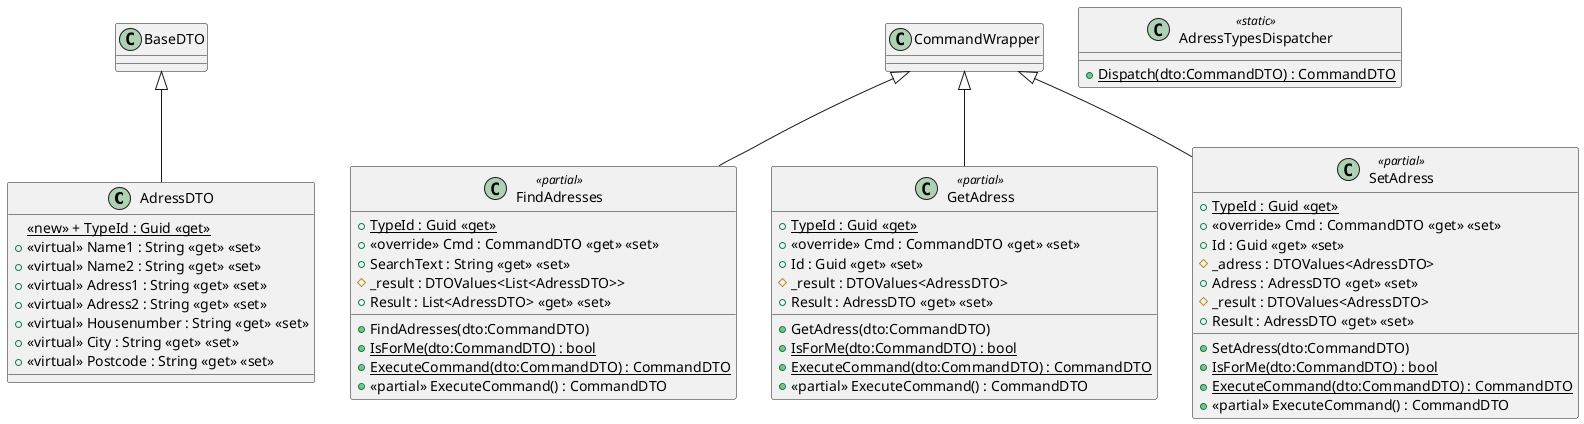 @startuml
class AdressDTO {
    <<new>> + {static} TypeId : Guid <<get>>
    + <<virtual>> Name1 : String <<get>> <<set>>
    + <<virtual>> Name2 : String <<get>> <<set>>
    + <<virtual>> Adress1 : String <<get>> <<set>>
    + <<virtual>> Adress2 : String <<get>> <<set>>
    + <<virtual>> Housenumber : String <<get>> <<set>>
    + <<virtual>> City : String <<get>> <<set>>
    + <<virtual>> Postcode : String <<get>> <<set>>
}
class FindAdresses <<partial>> {
    + FindAdresses(dto:CommandDTO)
    + {static} TypeId : Guid <<get>>
    + {static} IsForMe(dto:CommandDTO) : bool
    + {static} ExecuteCommand(dto:CommandDTO) : CommandDTO
    + <<partial>> ExecuteCommand() : CommandDTO
    + <<override>> Cmd : CommandDTO <<get>> <<set>>
    + SearchText : String <<get>> <<set>>
    # _result : DTOValues<List<AdressDTO>>
    + Result : List<AdressDTO> <<get>> <<set>>
}
class GetAdress <<partial>> {
    + GetAdress(dto:CommandDTO)
    + {static} TypeId : Guid <<get>>
    + {static} IsForMe(dto:CommandDTO) : bool
    + {static} ExecuteCommand(dto:CommandDTO) : CommandDTO
    + <<partial>> ExecuteCommand() : CommandDTO
    + <<override>> Cmd : CommandDTO <<get>> <<set>>
    + Id : Guid <<get>> <<set>>
    # _result : DTOValues<AdressDTO>
    + Result : AdressDTO <<get>> <<set>>
}
class SetAdress <<partial>> {
    + SetAdress(dto:CommandDTO)
    + {static} TypeId : Guid <<get>>
    + {static} IsForMe(dto:CommandDTO) : bool
    + {static} ExecuteCommand(dto:CommandDTO) : CommandDTO
    + <<partial>> ExecuteCommand() : CommandDTO
    + <<override>> Cmd : CommandDTO <<get>> <<set>>
    + Id : Guid <<get>> <<set>>
    # _adress : DTOValues<AdressDTO>
    + Adress : AdressDTO <<get>> <<set>>
    # _result : DTOValues<AdressDTO>
    + Result : AdressDTO <<get>> <<set>>
}
class AdressTypesDispatcher <<static>> {
    + {static} Dispatch(dto:CommandDTO) : CommandDTO
}
BaseDTO <|-- AdressDTO
CommandWrapper <|-- FindAdresses
CommandWrapper <|-- GetAdress
CommandWrapper <|-- SetAdress
@enduml
